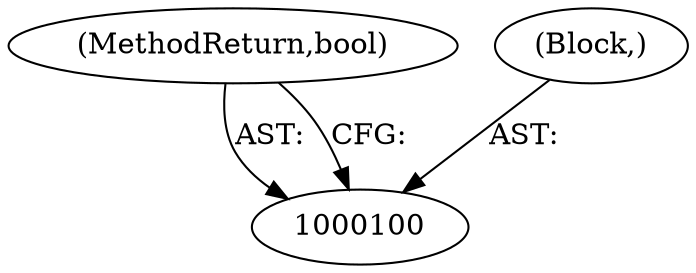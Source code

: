 digraph "0_Chrome_51dfe5e3b332bcea02fb4d4c7493ae841106dd9b_19" {
"1000102" [label="(MethodReturn,bool)"];
"1000101" [label="(Block,)"];
"1000102" -> "1000100"  [label="AST: "];
"1000102" -> "1000100"  [label="CFG: "];
"1000101" -> "1000100"  [label="AST: "];
}
